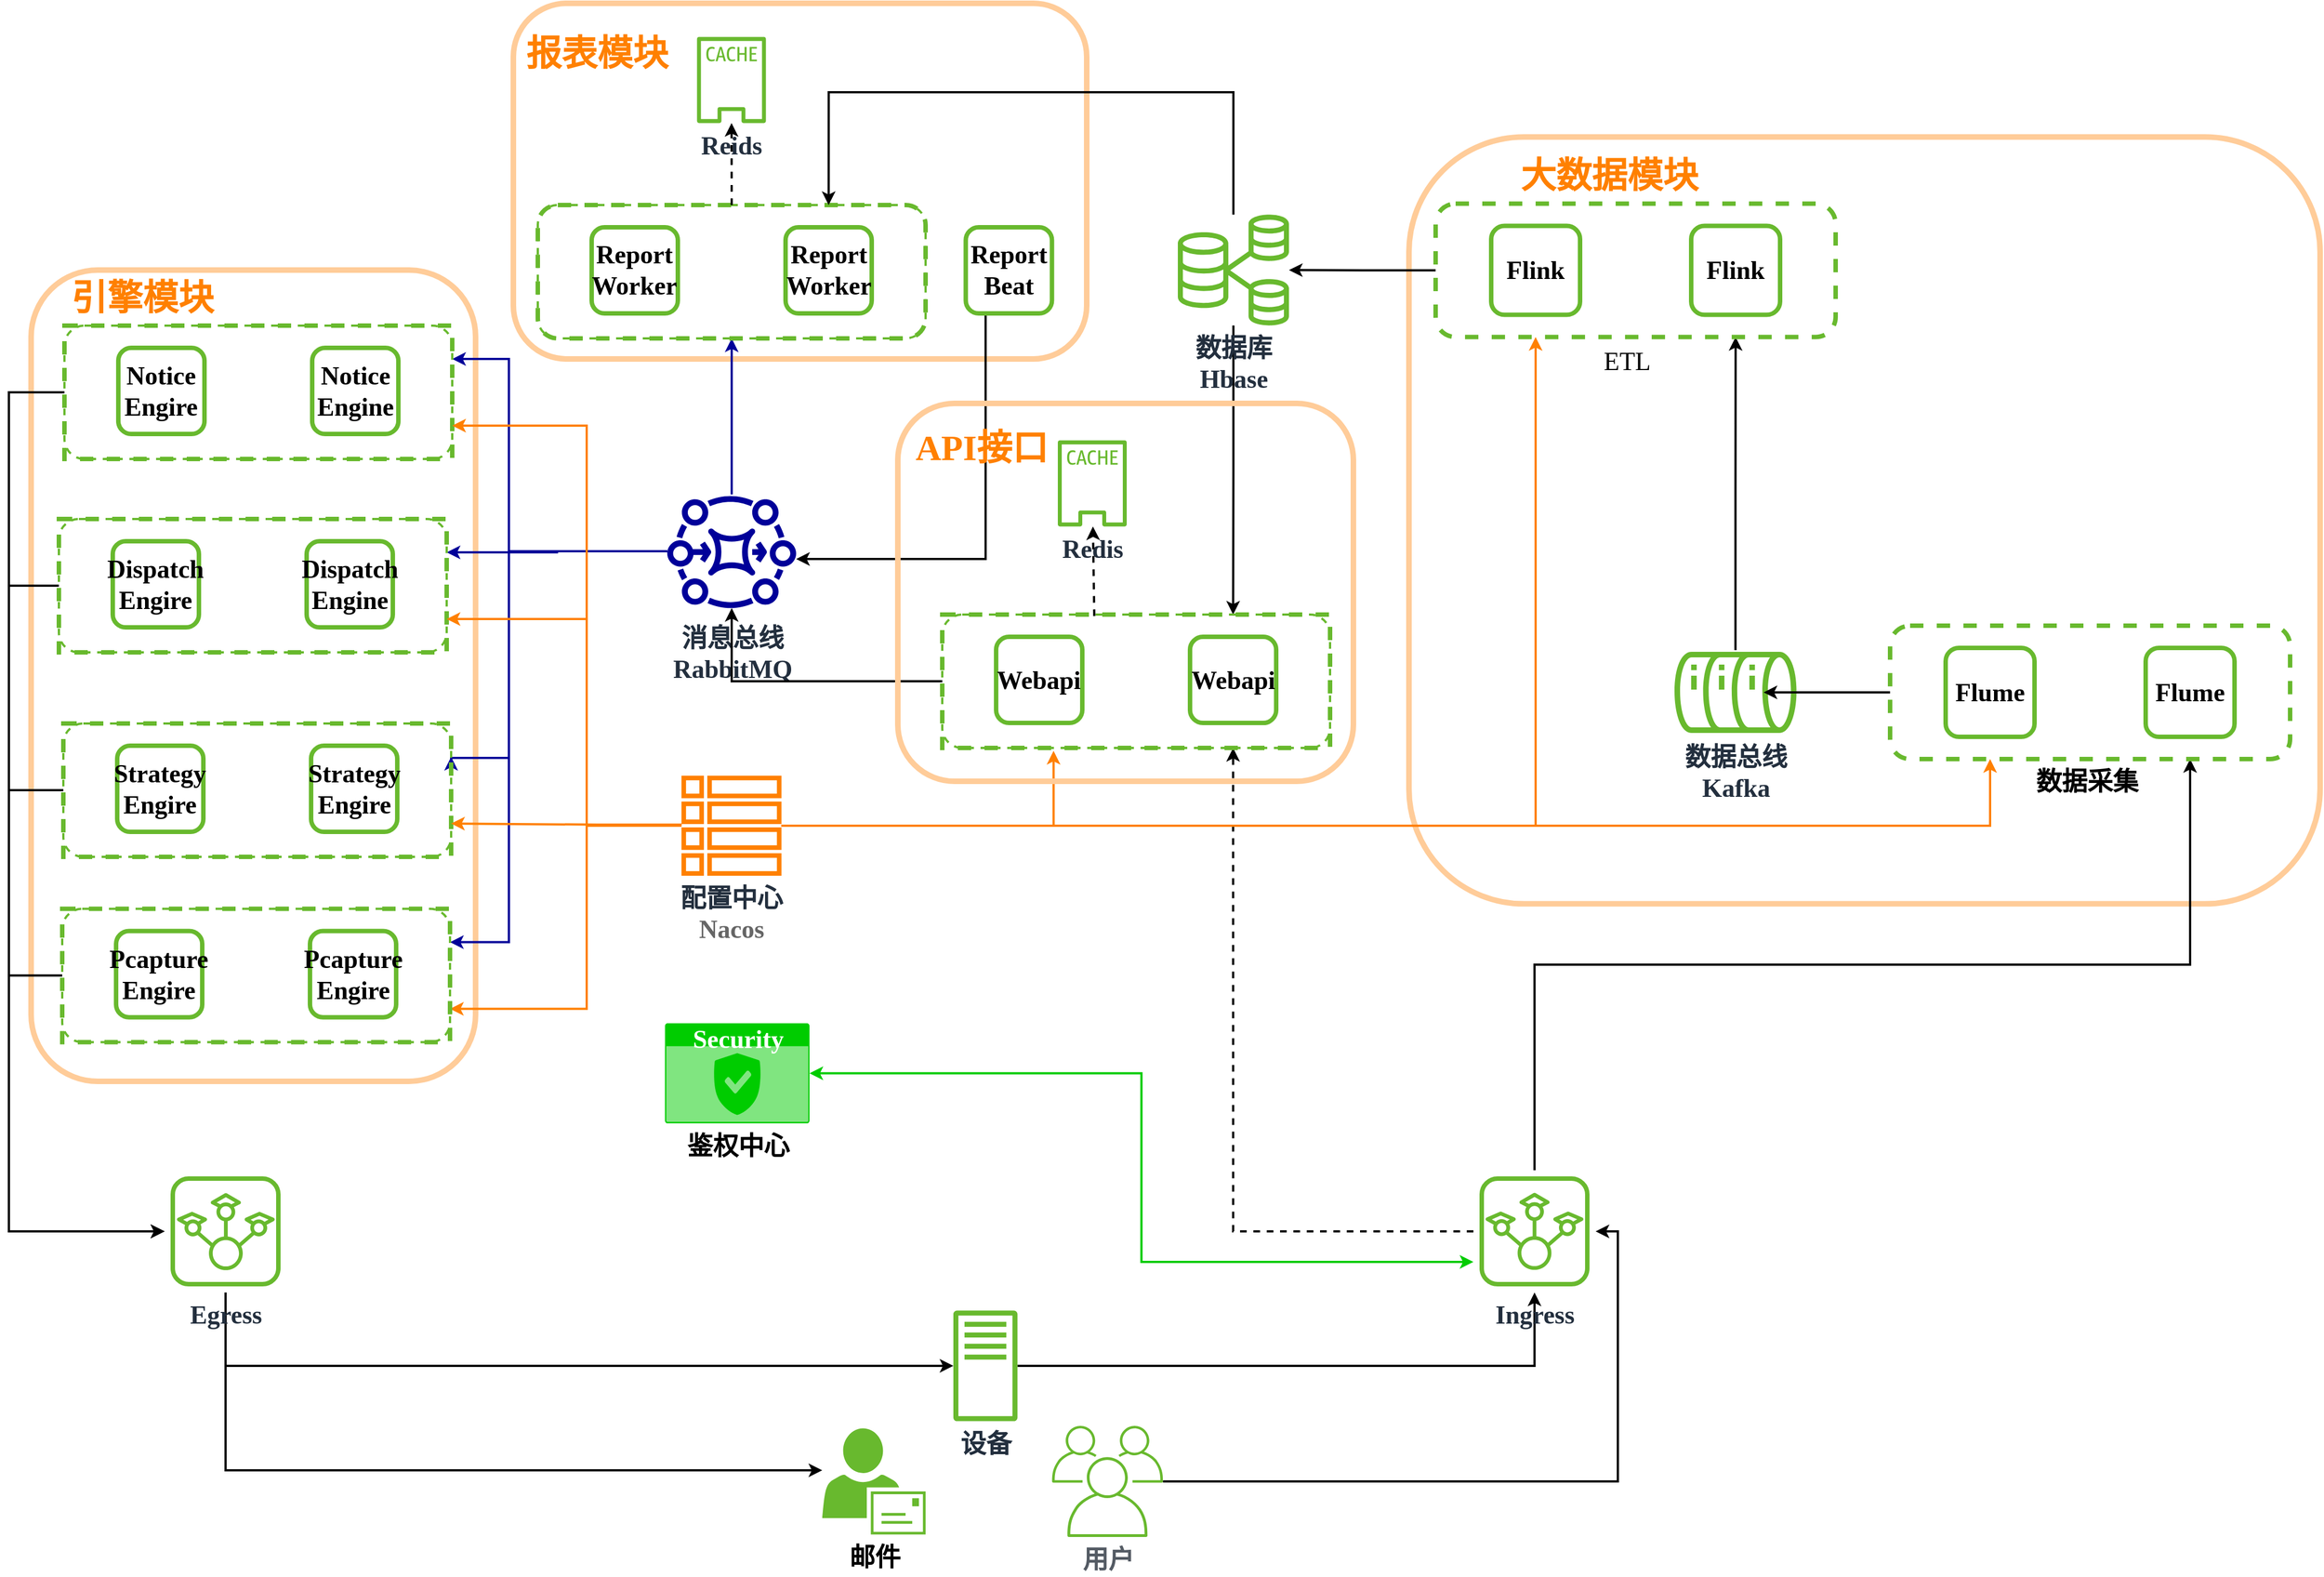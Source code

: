 <mxfile version="20.4.1" type="github">
  <diagram id="9oRhc1r4mWf8eJZ34Zwf" name="Page-1">
    <mxGraphModel dx="3549" dy="2004" grid="1" gridSize="10" guides="1" tooltips="1" connect="1" arrows="1" fold="1" page="1" pageScale="1" pageWidth="1169" pageHeight="827" math="0" shadow="0">
      <root>
        <mxCell id="0" />
        <mxCell id="1" parent="0" />
        <mxCell id="lge93pLNkwrm1VapkDIt-172" value="" style="rounded=1;whiteSpace=wrap;html=1;shadow=0;sketch=0;strokeColor=#FFCC99;strokeWidth=5;fillColor=none;gradientColor=none;fontStyle=1;fontFamily=Garamond;fontSize=23;" vertex="1" parent="1">
          <mxGeometry x="-606" y="-30" width="516" height="320" as="geometry" />
        </mxCell>
        <mxCell id="lge93pLNkwrm1VapkDIt-170" value="" style="rounded=1;whiteSpace=wrap;html=1;shadow=0;sketch=0;strokeColor=#FFCC99;strokeWidth=5;fillColor=none;gradientColor=none;fontStyle=1;fontFamily=Garamond;fontSize=23;" vertex="1" parent="1">
          <mxGeometry x="200" y="90.28" width="820" height="690" as="geometry" />
        </mxCell>
        <mxCell id="lge93pLNkwrm1VapkDIt-171" value="" style="rounded=1;whiteSpace=wrap;html=1;shadow=0;sketch=0;strokeColor=#FFCC99;strokeWidth=5;fillColor=none;gradientColor=none;fontStyle=1;fontFamily=Garamond;fontSize=23;" vertex="1" parent="1">
          <mxGeometry x="-1040" y="210" width="400" height="730" as="geometry" />
        </mxCell>
        <mxCell id="lge93pLNkwrm1VapkDIt-13" style="edgeStyle=orthogonalEdgeStyle;rounded=0;orthogonalLoop=1;jettySize=auto;html=1;exitX=0.5;exitY=1;exitDx=0;exitDy=0;exitPerimeter=0;entryX=0.75;entryY=1;entryDx=0;entryDy=0;strokeWidth=2;fontStyle=1;fontFamily=Garamond;fontSize=23;" edge="1" parent="1" source="lge93pLNkwrm1VapkDIt-24" target="lge93pLNkwrm1VapkDIt-21">
          <mxGeometry relative="1" as="geometry">
            <mxPoint x="320" y="710" as="sourcePoint" />
            <mxPoint x="320" y="640" as="targetPoint" />
          </mxGeometry>
        </mxCell>
        <mxCell id="lge93pLNkwrm1VapkDIt-35" style="edgeStyle=orthogonalEdgeStyle;rounded=0;orthogonalLoop=1;jettySize=auto;html=1;strokeColor=#000000;entryX=0;entryY=0.5;entryDx=0;entryDy=0;entryPerimeter=0;strokeWidth=2;fontStyle=1;fontFamily=Garamond;fontSize=23;" edge="1" parent="1" source="lge93pLNkwrm1VapkDIt-8" target="lge93pLNkwrm1VapkDIt-24">
          <mxGeometry relative="1" as="geometry">
            <mxPoint x="320" y="780" as="targetPoint" />
          </mxGeometry>
        </mxCell>
        <mxCell id="lge93pLNkwrm1VapkDIt-8" value="用户" style="sketch=0;outlineConnect=0;gradientColor=none;fontColor=#545B64;strokeColor=none;fillColor=#68B92E;dashed=0;verticalLabelPosition=bottom;verticalAlign=top;align=center;html=1;fontSize=23;fontStyle=1;aspect=fixed;shape=mxgraph.aws4.illustration_users;pointerEvents=1;strokeWidth=1;fontFamily=Garamond;" vertex="1" parent="1">
          <mxGeometry x="-121.28" y="1250" width="100" height="100" as="geometry" />
        </mxCell>
        <mxCell id="lge93pLNkwrm1VapkDIt-34" style="edgeStyle=orthogonalEdgeStyle;rounded=0;orthogonalLoop=1;jettySize=auto;html=1;strokeColor=#000000;strokeWidth=2;fontStyle=1;fontFamily=Garamond;fontSize=23;" edge="1" parent="1" source="lge93pLNkwrm1VapkDIt-9" target="lge93pLNkwrm1VapkDIt-24">
          <mxGeometry relative="1" as="geometry" />
        </mxCell>
        <mxCell id="lge93pLNkwrm1VapkDIt-9" value="设备" style="sketch=0;outlineConnect=0;fontColor=#232F3E;gradientColor=none;fillColor=#68B92E;strokeColor=none;dashed=0;verticalLabelPosition=bottom;verticalAlign=top;align=center;html=1;fontSize=23;fontStyle=1;aspect=fixed;pointerEvents=1;shape=mxgraph.aws4.traditional_server;fontFamily=Garamond;" vertex="1" parent="1">
          <mxGeometry x="-210" y="1146" width="57.69" height="100" as="geometry" />
        </mxCell>
        <mxCell id="lge93pLNkwrm1VapkDIt-175" style="edgeStyle=orthogonalEdgeStyle;rounded=0;orthogonalLoop=1;jettySize=auto;html=1;strokeColor=#000000;strokeWidth=2;entryX=0.75;entryY=1;entryDx=0;entryDy=0;fontStyle=1;fontFamily=Garamond;fontSize=23;dashed=1;" edge="1" parent="1" source="lge93pLNkwrm1VapkDIt-24" target="lge93pLNkwrm1VapkDIt-37">
          <mxGeometry relative="1" as="geometry">
            <mxPoint x="110" y="790" as="targetPoint" />
          </mxGeometry>
        </mxCell>
        <mxCell id="lge93pLNkwrm1VapkDIt-24" value="Ingress" style="sketch=0;points=[[0,0,0],[0.25,0,0],[0.5,0,0],[0.75,0,0],[1,0,0],[0,1,0],[0.25,1,0],[0.5,1,0],[0.75,1,0],[1,1,0],[0,0.25,0],[0,0.5,0],[0,0.75,0],[1,0.25,0],[1,0.5,0],[1,0.75,0]];outlineConnect=0;fontColor=#232F3E;gradientColor=none;gradientDirection=north;fillColor=none;strokeColor=#68B92E;dashed=0;verticalLabelPosition=bottom;verticalAlign=top;align=center;html=1;fontSize=23;fontStyle=1;aspect=fixed;shape=mxgraph.aws4.resourceIcon;resIcon=mxgraph.aws4.iot_sitewise;rounded=1;strokeWidth=1;direction=west;fontFamily=Garamond;" vertex="1" parent="1">
          <mxGeometry x="258" y="1020" width="110" height="110" as="geometry" />
        </mxCell>
        <mxCell id="lge93pLNkwrm1VapkDIt-135" style="edgeStyle=orthogonalEdgeStyle;rounded=0;orthogonalLoop=1;jettySize=auto;html=1;strokeColor=#000000;strokeWidth=2;entryX=0.75;entryY=1;entryDx=0;entryDy=0;fontStyle=1;fontFamily=Garamond;fontSize=23;" edge="1" parent="1" source="lge93pLNkwrm1VapkDIt-25" target="lge93pLNkwrm1VapkDIt-140">
          <mxGeometry relative="1" as="geometry">
            <mxPoint x="924" y="310" as="sourcePoint" />
          </mxGeometry>
        </mxCell>
        <mxCell id="lge93pLNkwrm1VapkDIt-25" value="数据总线&lt;br style=&quot;font-size: 23px;&quot;&gt;Kafka" style="sketch=0;outlineConnect=0;fontColor=#232F3E;gradientColor=none;fillColor=#68B92E;strokeColor=none;dashed=0;verticalLabelPosition=bottom;verticalAlign=top;align=center;html=1;fontSize=23;fontStyle=1;aspect=fixed;pointerEvents=1;shape=mxgraph.aws4.iot_analytics_data_store;rounded=1;strokeWidth=1;direction=south;shadow=0;perimeterSpacing=0;fontFamily=Garamond;" vertex="1" parent="1">
          <mxGeometry x="439" y="552" width="109.77" height="76" as="geometry" />
        </mxCell>
        <mxCell id="lge93pLNkwrm1VapkDIt-33" value="" style="group;fontStyle=1;fontFamily=Garamond;fontSize=23;strokeWidth=4;" vertex="1" connectable="0" parent="1">
          <mxGeometry x="633" y="530" width="360" height="120" as="geometry" />
        </mxCell>
        <mxCell id="lge93pLNkwrm1VapkDIt-21" value="" style="rounded=1;whiteSpace=wrap;html=1;strokeColor=#68B92E;fillColor=none;gradientColor=#68B92E;dashed=1;strokeWidth=4;fontStyle=1;fontFamily=Garamond;fontSize=23;" vertex="1" parent="lge93pLNkwrm1VapkDIt-33">
          <mxGeometry width="360" height="120" as="geometry" />
        </mxCell>
        <mxCell id="lge93pLNkwrm1VapkDIt-16" value="Flume" style="whiteSpace=wrap;html=1;aspect=fixed;strokeColor=#68B92E;fillColor=none;gradientColor=none;rounded=1;fontStyle=1;fontFamily=Garamond;fontSize=23;strokeWidth=4;" vertex="1" parent="lge93pLNkwrm1VapkDIt-33">
          <mxGeometry x="50" y="20" width="80" height="80" as="geometry" />
        </mxCell>
        <mxCell id="lge93pLNkwrm1VapkDIt-17" value="Flume" style="whiteSpace=wrap;html=1;aspect=fixed;strokeColor=#68B92E;fillColor=none;gradientColor=none;rounded=1;fontStyle=1;fontFamily=Garamond;fontSize=23;strokeWidth=4;" vertex="1" parent="lge93pLNkwrm1VapkDIt-33">
          <mxGeometry x="230" y="20" width="80" height="80" as="geometry" />
        </mxCell>
        <mxCell id="lge93pLNkwrm1VapkDIt-52" style="edgeStyle=orthogonalEdgeStyle;rounded=0;orthogonalLoop=1;jettySize=auto;html=1;entryX=0.5;entryY=1;entryDx=0;entryDy=0;strokeColor=#000099;strokeWidth=2;fontStyle=1;fontFamily=Garamond;fontSize=23;" edge="1" parent="1" source="lge93pLNkwrm1VapkDIt-45" target="lge93pLNkwrm1VapkDIt-48">
          <mxGeometry relative="1" as="geometry" />
        </mxCell>
        <mxCell id="lge93pLNkwrm1VapkDIt-63" style="edgeStyle=orthogonalEdgeStyle;rounded=0;orthogonalLoop=1;jettySize=auto;html=1;entryX=1;entryY=0.25;entryDx=0;entryDy=0;strokeColor=#000099;strokeWidth=2;fontStyle=1;fontFamily=Garamond;fontSize=23;" edge="1" parent="1" source="lge93pLNkwrm1VapkDIt-45" target="lge93pLNkwrm1VapkDIt-60">
          <mxGeometry relative="1" as="geometry">
            <Array as="points">
              <mxPoint x="-610" y="463" />
              <mxPoint x="-610" y="649" />
            </Array>
          </mxGeometry>
        </mxCell>
        <mxCell id="lge93pLNkwrm1VapkDIt-79" style="edgeStyle=orthogonalEdgeStyle;rounded=0;orthogonalLoop=1;jettySize=auto;html=1;entryX=1;entryY=0.25;entryDx=0;entryDy=0;strokeColor=#000099;strokeWidth=2;fontStyle=1;fontFamily=Garamond;fontSize=23;" edge="1" parent="1" source="lge93pLNkwrm1VapkDIt-45" target="lge93pLNkwrm1VapkDIt-76">
          <mxGeometry relative="1" as="geometry" />
        </mxCell>
        <mxCell id="lge93pLNkwrm1VapkDIt-93" style="edgeStyle=orthogonalEdgeStyle;rounded=0;orthogonalLoop=1;jettySize=auto;html=1;entryX=1;entryY=0.25;entryDx=0;entryDy=0;strokeColor=#000099;strokeWidth=2;fontStyle=1;fontFamily=Garamond;fontSize=23;" edge="1" parent="1" source="lge93pLNkwrm1VapkDIt-45" target="lge93pLNkwrm1VapkDIt-89">
          <mxGeometry relative="1" as="geometry">
            <Array as="points">
              <mxPoint x="-610" y="463" />
              <mxPoint x="-610" y="290" />
            </Array>
          </mxGeometry>
        </mxCell>
        <mxCell id="lge93pLNkwrm1VapkDIt-159" style="edgeStyle=orthogonalEdgeStyle;rounded=0;orthogonalLoop=1;jettySize=auto;html=1;entryX=1;entryY=0.25;entryDx=0;entryDy=0;strokeColor=#000099;strokeWidth=2;fontStyle=1;fontFamily=Garamond;fontSize=23;" edge="1" parent="1" source="lge93pLNkwrm1VapkDIt-45" target="lge93pLNkwrm1VapkDIt-155">
          <mxGeometry relative="1" as="geometry">
            <Array as="points">
              <mxPoint x="-610" y="463" />
              <mxPoint x="-610" y="815" />
            </Array>
          </mxGeometry>
        </mxCell>
        <mxCell id="lge93pLNkwrm1VapkDIt-45" value="消息总线&lt;br style=&quot;font-size: 23px;&quot;&gt;RabbitMQ" style="sketch=0;outlineConnect=0;fontColor=#232F3E;gradientColor=none;fillColor=#000099;strokeColor=none;dashed=0;verticalLabelPosition=bottom;verticalAlign=top;align=center;html=1;fontSize=23;fontStyle=1;aspect=fixed;pointerEvents=1;shape=mxgraph.aws4.mq_broker;rounded=1;shadow=0;strokeWidth=1;fontFamily=Garamond;" vertex="1" parent="1">
          <mxGeometry x="-467.5" y="405" width="116" height="116" as="geometry" />
        </mxCell>
        <mxCell id="lge93pLNkwrm1VapkDIt-46" style="rounded=0;orthogonalLoop=1;jettySize=auto;html=1;strokeColor=#000000;exitX=0;exitY=0.5;exitDx=0;exitDy=0;edgeStyle=orthogonalEdgeStyle;strokeWidth=2;fontStyle=1;fontFamily=Garamond;fontSize=23;" edge="1" parent="1" source="lge93pLNkwrm1VapkDIt-37" target="lge93pLNkwrm1VapkDIt-45">
          <mxGeometry relative="1" as="geometry" />
        </mxCell>
        <mxCell id="lge93pLNkwrm1VapkDIt-47" value="" style="group;fontStyle=1;fontFamily=Garamond;fontSize=23;strokeWidth=4;strokeColor=#68B92E;dashed=1;rounded=1;" vertex="1" connectable="0" parent="1">
          <mxGeometry x="-584" y="151.5" width="349" height="120" as="geometry" />
        </mxCell>
        <mxCell id="lge93pLNkwrm1VapkDIt-48" value="" style="rounded=1;whiteSpace=wrap;html=1;strokeColor=#68B92E;fillColor=none;gradientColor=#68B92E;dashed=1;strokeWidth=2;fontStyle=1;fontFamily=Garamond;fontSize=23;" vertex="1" parent="lge93pLNkwrm1VapkDIt-47">
          <mxGeometry width="349" height="120" as="geometry" />
        </mxCell>
        <mxCell id="lge93pLNkwrm1VapkDIt-49" value="Report Worker" style="whiteSpace=wrap;html=1;aspect=fixed;strokeColor=#68B92E;fillColor=none;gradientColor=#68B92E;rounded=1;fontStyle=1;fontFamily=Garamond;fontSize=23;strokeWidth=4;" vertex="1" parent="lge93pLNkwrm1VapkDIt-47">
          <mxGeometry x="48.472" y="20" width="77.556" height="77.556" as="geometry" />
        </mxCell>
        <mxCell id="lge93pLNkwrm1VapkDIt-50" value="Report Worker" style="whiteSpace=wrap;html=1;aspect=fixed;strokeColor=#68B92E;fillColor=none;gradientColor=#68B92E;rounded=1;fontStyle=1;fontFamily=Garamond;fontSize=23;strokeWidth=4;" vertex="1" parent="lge93pLNkwrm1VapkDIt-47">
          <mxGeometry x="222.972" y="20" width="77.556" height="77.556" as="geometry" />
        </mxCell>
        <mxCell id="lge93pLNkwrm1VapkDIt-54" style="edgeStyle=orthogonalEdgeStyle;rounded=0;orthogonalLoop=1;jettySize=auto;html=1;strokeColor=#000000;strokeWidth=2;fontStyle=1;fontFamily=Garamond;fontSize=23;" edge="1" parent="1" source="lge93pLNkwrm1VapkDIt-53" target="lge93pLNkwrm1VapkDIt-45">
          <mxGeometry relative="1" as="geometry">
            <mxPoint x="-300" y="500" as="targetPoint" />
            <Array as="points">
              <mxPoint x="-181" y="470" />
            </Array>
          </mxGeometry>
        </mxCell>
        <mxCell id="lge93pLNkwrm1VapkDIt-53" value="Report Beat" style="whiteSpace=wrap;html=1;aspect=fixed;strokeColor=#68B92E;fillColor=none;gradientColor=#68B92E;rounded=1;fontStyle=1;fontFamily=Garamond;fontSize=23;strokeWidth=4;" vertex="1" parent="1">
          <mxGeometry x="-198.838" y="171.5" width="77.556" height="77.556" as="geometry" />
        </mxCell>
        <mxCell id="lge93pLNkwrm1VapkDIt-59" value="" style="group;fontStyle=1;fontFamily=Garamond;fontSize=23;strokeColor=#68B92E;dashed=1;strokeWidth=4;" vertex="1" connectable="0" parent="1">
          <mxGeometry x="-1011" y="618" width="349" height="120" as="geometry" />
        </mxCell>
        <mxCell id="lge93pLNkwrm1VapkDIt-60" value="" style="rounded=1;whiteSpace=wrap;html=1;strokeColor=#68B92E;fillColor=none;gradientColor=#68B92E;dashed=1;strokeWidth=2;fontStyle=1;fontFamily=Garamond;fontSize=23;" vertex="1" parent="lge93pLNkwrm1VapkDIt-59">
          <mxGeometry width="349" height="120" as="geometry" />
        </mxCell>
        <mxCell id="lge93pLNkwrm1VapkDIt-61" value="Strategy Engire" style="whiteSpace=wrap;html=1;aspect=fixed;strokeColor=#68B92E;fillColor=none;gradientColor=#68B92E;rounded=1;fontStyle=1;fontFamily=Garamond;fontSize=23;strokeWidth=4;" vertex="1" parent="lge93pLNkwrm1VapkDIt-59">
          <mxGeometry x="48.472" y="20" width="77.556" height="77.556" as="geometry" />
        </mxCell>
        <mxCell id="lge93pLNkwrm1VapkDIt-62" value="Strategy Engire" style="whiteSpace=wrap;html=1;aspect=fixed;strokeColor=#68B92E;fillColor=none;gradientColor=#68B92E;rounded=1;fontStyle=1;fontFamily=Garamond;fontSize=23;strokeWidth=4;" vertex="1" parent="lge93pLNkwrm1VapkDIt-59">
          <mxGeometry x="222.972" y="20" width="77.556" height="77.556" as="geometry" />
        </mxCell>
        <mxCell id="lge93pLNkwrm1VapkDIt-85" style="edgeStyle=orthogonalEdgeStyle;rounded=0;orthogonalLoop=1;jettySize=auto;html=1;strokeColor=#000000;strokeWidth=2;fontStyle=1;fontFamily=Garamond;fontSize=23;" edge="1" parent="1" source="lge93pLNkwrm1VapkDIt-65" target="lge93pLNkwrm1VapkDIt-86">
          <mxGeometry relative="1" as="geometry">
            <mxPoint x="-360" y="1290" as="targetPoint" />
            <Array as="points">
              <mxPoint x="-865" y="1290" />
            </Array>
          </mxGeometry>
        </mxCell>
        <mxCell id="lge93pLNkwrm1VapkDIt-160" style="edgeStyle=orthogonalEdgeStyle;rounded=0;orthogonalLoop=1;jettySize=auto;html=1;strokeColor=#000000;strokeWidth=2;fontStyle=1;fontFamily=Garamond;fontSize=23;" edge="1" parent="1" source="lge93pLNkwrm1VapkDIt-65" target="lge93pLNkwrm1VapkDIt-9">
          <mxGeometry relative="1" as="geometry">
            <Array as="points">
              <mxPoint x="-865" y="1196" />
            </Array>
          </mxGeometry>
        </mxCell>
        <mxCell id="lge93pLNkwrm1VapkDIt-65" value="Egress" style="sketch=0;points=[[0,0,0],[0.25,0,0],[0.5,0,0],[0.75,0,0],[1,0,0],[0,1,0],[0.25,1,0],[0.5,1,0],[0.75,1,0],[1,1,0],[0,0.25,0],[0,0.5,0],[0,0.75,0],[1,0.25,0],[1,0.5,0],[1,0.75,0]];outlineConnect=0;fontColor=#232F3E;gradientColor=none;gradientDirection=north;fillColor=none;strokeColor=#68B92E;verticalLabelPosition=bottom;verticalAlign=top;align=center;html=1;fontSize=23;fontStyle=1;aspect=fixed;shape=mxgraph.aws4.resourceIcon;resIcon=mxgraph.aws4.iot_sitewise;rounded=1;strokeWidth=0;direction=west;fontFamily=Garamond;shadow=0;" vertex="1" parent="1">
          <mxGeometry x="-920" y="1020" width="110" height="110" as="geometry" />
        </mxCell>
        <mxCell id="lge93pLNkwrm1VapkDIt-75" value="" style="group;fontStyle=1;fontFamily=Garamond;fontSize=23;strokeColor=#68B92E;dashed=1;strokeWidth=4;" vertex="1" connectable="0" parent="1">
          <mxGeometry x="-1015" y="434" width="349" height="120" as="geometry" />
        </mxCell>
        <mxCell id="lge93pLNkwrm1VapkDIt-76" value="" style="rounded=1;whiteSpace=wrap;html=1;strokeColor=#68B92E;fillColor=none;gradientColor=#68B92E;dashed=1;strokeWidth=2;fontStyle=1;fontFamily=Garamond;fontSize=23;" vertex="1" parent="lge93pLNkwrm1VapkDIt-75">
          <mxGeometry width="349" height="120" as="geometry" />
        </mxCell>
        <mxCell id="lge93pLNkwrm1VapkDIt-77" value="Dispatch Engire" style="whiteSpace=wrap;html=1;aspect=fixed;strokeColor=#68B92E;fillColor=none;gradientColor=#68B92E;rounded=1;fontStyle=1;fontFamily=Garamond;fontSize=23;strokeWidth=4;" vertex="1" parent="lge93pLNkwrm1VapkDIt-75">
          <mxGeometry x="48.472" y="20" width="77.556" height="77.556" as="geometry" />
        </mxCell>
        <mxCell id="lge93pLNkwrm1VapkDIt-78" value="Dispatch Engine" style="whiteSpace=wrap;html=1;aspect=fixed;strokeColor=#68B92E;fillColor=none;gradientColor=#68B92E;rounded=1;fontStyle=1;fontFamily=Garamond;fontSize=23;strokeWidth=4;" vertex="1" parent="lge93pLNkwrm1VapkDIt-75">
          <mxGeometry x="222.972" y="20" width="77.556" height="77.556" as="geometry" />
        </mxCell>
        <mxCell id="lge93pLNkwrm1VapkDIt-86" value="邮件" style="sketch=0;pointerEvents=1;shadow=0;dashed=0;html=1;strokeColor=none;fillColor=#68B92E;labelPosition=center;verticalLabelPosition=bottom;verticalAlign=top;outlineConnect=0;align=center;shape=mxgraph.office.users.mail_user;rounded=1;strokeWidth=1;fontStyle=1;fontFamily=Garamond;fontSize=23;" vertex="1" parent="1">
          <mxGeometry x="-328" y="1252.25" width="93" height="95.5" as="geometry" />
        </mxCell>
        <mxCell id="lge93pLNkwrm1VapkDIt-88" value="" style="group;dashed=1;strokeWidth=4;fontStyle=1;fontFamily=Garamond;fontSize=23;strokeColor=#68B92E;" vertex="1" connectable="0" parent="1">
          <mxGeometry x="-1010" y="260" width="349" height="120" as="geometry" />
        </mxCell>
        <mxCell id="lge93pLNkwrm1VapkDIt-89" value="" style="rounded=1;whiteSpace=wrap;html=1;strokeColor=#68B92E;fillColor=none;gradientColor=#68B92E;dashed=1;strokeWidth=2;fontStyle=1;fontFamily=Garamond;fontSize=23;" vertex="1" parent="lge93pLNkwrm1VapkDIt-88">
          <mxGeometry width="349" height="120" as="geometry" />
        </mxCell>
        <mxCell id="lge93pLNkwrm1VapkDIt-90" value="Notice &lt;br style=&quot;font-size: 23px;&quot;&gt;Engire" style="whiteSpace=wrap;html=1;aspect=fixed;strokeColor=#68B92E;fillColor=none;gradientColor=#68B92E;rounded=1;fontStyle=1;fontFamily=Garamond;fontSize=23;strokeWidth=4;" vertex="1" parent="lge93pLNkwrm1VapkDIt-88">
          <mxGeometry x="48.472" y="20" width="77.556" height="77.556" as="geometry" />
        </mxCell>
        <mxCell id="lge93pLNkwrm1VapkDIt-91" value="Notice &lt;br style=&quot;font-size: 23px;&quot;&gt;Engine" style="whiteSpace=wrap;html=1;aspect=fixed;strokeColor=#68B92E;fillColor=none;gradientColor=#68B92E;rounded=1;fontStyle=1;fontFamily=Garamond;fontSize=23;strokeWidth=4;" vertex="1" parent="lge93pLNkwrm1VapkDIt-88">
          <mxGeometry x="222.972" y="20" width="77.556" height="77.556" as="geometry" />
        </mxCell>
        <mxCell id="lge93pLNkwrm1VapkDIt-103" style="edgeStyle=orthogonalEdgeStyle;rounded=0;orthogonalLoop=1;jettySize=auto;html=1;entryX=0.287;entryY=1.022;entryDx=0;entryDy=0;entryPerimeter=0;strokeColor=#FF8000;strokeWidth=2;fontStyle=1;fontFamily=Garamond;fontSize=23;" edge="1" parent="1" source="lge93pLNkwrm1VapkDIt-95" target="lge93pLNkwrm1VapkDIt-37">
          <mxGeometry relative="1" as="geometry" />
        </mxCell>
        <mxCell id="lge93pLNkwrm1VapkDIt-109" style="edgeStyle=orthogonalEdgeStyle;rounded=0;orthogonalLoop=1;jettySize=auto;html=1;entryX=1;entryY=0.75;entryDx=0;entryDy=0;strokeColor=#FF8000;strokeWidth=2;fontStyle=1;fontFamily=Garamond;fontSize=23;" edge="1" parent="1" source="lge93pLNkwrm1VapkDIt-95" target="lge93pLNkwrm1VapkDIt-76">
          <mxGeometry relative="1" as="geometry">
            <Array as="points">
              <mxPoint x="-540" y="709" />
              <mxPoint x="-540" y="524" />
            </Array>
          </mxGeometry>
        </mxCell>
        <mxCell id="lge93pLNkwrm1VapkDIt-110" style="edgeStyle=orthogonalEdgeStyle;rounded=0;orthogonalLoop=1;jettySize=auto;html=1;entryX=1;entryY=0.75;entryDx=0;entryDy=0;strokeColor=#FF8000;strokeWidth=2;fontStyle=1;fontFamily=Garamond;fontSize=23;" edge="1" parent="1" source="lge93pLNkwrm1VapkDIt-95" target="lge93pLNkwrm1VapkDIt-89">
          <mxGeometry relative="1" as="geometry">
            <Array as="points">
              <mxPoint x="-540" y="709" />
              <mxPoint x="-540" y="350" />
            </Array>
          </mxGeometry>
        </mxCell>
        <mxCell id="lge93pLNkwrm1VapkDIt-158" style="edgeStyle=orthogonalEdgeStyle;rounded=0;orthogonalLoop=1;jettySize=auto;html=1;entryX=1;entryY=0.75;entryDx=0;entryDy=0;strokeColor=#FF8000;strokeWidth=2;fontStyle=1;fontFamily=Garamond;fontSize=23;" edge="1" parent="1" source="lge93pLNkwrm1VapkDIt-95" target="lge93pLNkwrm1VapkDIt-155">
          <mxGeometry relative="1" as="geometry">
            <Array as="points">
              <mxPoint x="-540" y="710" />
              <mxPoint x="-540" y="875" />
            </Array>
          </mxGeometry>
        </mxCell>
        <mxCell id="lge93pLNkwrm1VapkDIt-168" style="edgeStyle=orthogonalEdgeStyle;rounded=0;orthogonalLoop=1;jettySize=auto;html=1;entryX=0.25;entryY=1;entryDx=0;entryDy=0;strokeColor=#FF8000;strokeWidth=2;fontStyle=1;fontFamily=Garamond;fontSize=23;" edge="1" parent="1" source="lge93pLNkwrm1VapkDIt-95" target="lge93pLNkwrm1VapkDIt-140">
          <mxGeometry relative="1" as="geometry" />
        </mxCell>
        <mxCell id="lge93pLNkwrm1VapkDIt-95" value="配置中心&lt;br style=&quot;font-size: 23px;&quot;&gt;&lt;span style=&quot;color: rgb(102, 102, 102); font-size: 23px; text-align: start; background-color: rgb(255, 255, 255);&quot;&gt;Nacos&lt;/span&gt;" style="sketch=0;outlineConnect=0;fontColor=#232F3E;gradientColor=none;fillColor=#FF8000;strokeColor=none;dashed=0;verticalLabelPosition=bottom;verticalAlign=top;align=center;html=1;fontSize=23;fontStyle=1;aspect=fixed;pointerEvents=1;shape=mxgraph.aws4.table;rounded=1;shadow=0;strokeWidth=1;fontFamily=Garamond;" vertex="1" parent="1">
          <mxGeometry x="-454.71" y="665" width="90" height="90" as="geometry" />
        </mxCell>
        <mxCell id="lge93pLNkwrm1VapkDIt-102" value="" style="endArrow=classic;html=1;rounded=0;strokeColor=#FF8000;strokeWidth=2;entryX=0.25;entryY=1;entryDx=0;entryDy=0;edgeStyle=orthogonalEdgeStyle;fontStyle=1;fontFamily=Garamond;fontSize=23;" edge="1" parent="1" source="lge93pLNkwrm1VapkDIt-95" target="lge93pLNkwrm1VapkDIt-21">
          <mxGeometry width="50" height="50" relative="1" as="geometry">
            <mxPoint x="-370" y="670" as="sourcePoint" />
            <mxPoint x="-320" y="620" as="targetPoint" />
          </mxGeometry>
        </mxCell>
        <mxCell id="lge93pLNkwrm1VapkDIt-113" value="" style="endArrow=classic;html=1;rounded=0;strokeColor=#FF8000;strokeWidth=2;entryX=1;entryY=0.75;entryDx=0;entryDy=0;fontStyle=1;fontFamily=Garamond;fontSize=23;" edge="1" parent="1" source="lge93pLNkwrm1VapkDIt-95" target="lge93pLNkwrm1VapkDIt-60">
          <mxGeometry width="50" height="50" relative="1" as="geometry">
            <mxPoint x="-360" y="670" as="sourcePoint" />
            <mxPoint x="-310" y="620" as="targetPoint" />
          </mxGeometry>
        </mxCell>
        <mxCell id="lge93pLNkwrm1VapkDIt-146" style="edgeStyle=orthogonalEdgeStyle;rounded=0;orthogonalLoop=1;jettySize=auto;html=1;entryX=0.75;entryY=0;entryDx=0;entryDy=0;strokeColor=#000000;strokeWidth=2;fontStyle=1;fontFamily=Garamond;fontSize=23;" edge="1" parent="1" source="lge93pLNkwrm1VapkDIt-134" target="lge93pLNkwrm1VapkDIt-37">
          <mxGeometry relative="1" as="geometry" />
        </mxCell>
        <mxCell id="lge93pLNkwrm1VapkDIt-134" value="数据库&lt;br style=&quot;font-size: 23px;&quot;&gt;Hbase" style="sketch=0;outlineConnect=0;fontColor=#232F3E;gradientColor=none;fillColor=#68B92E;strokeColor=none;dashed=0;verticalLabelPosition=bottom;verticalAlign=top;align=center;html=1;fontSize=23;fontStyle=1;aspect=fixed;pointerEvents=1;shape=mxgraph.aws4.rds_multi_az_db_cluster;rounded=1;shadow=0;strokeWidth=1;fontFamily=Garamond;" vertex="1" parent="1">
          <mxGeometry x="-8" y="160" width="100" height="100" as="geometry" />
        </mxCell>
        <mxCell id="lge93pLNkwrm1VapkDIt-136" style="edgeStyle=orthogonalEdgeStyle;rounded=0;orthogonalLoop=1;jettySize=auto;html=1;strokeColor=#000000;strokeWidth=2;fontStyle=1;fontFamily=Garamond;fontSize=23;" edge="1" parent="1" source="lge93pLNkwrm1VapkDIt-21" target="lge93pLNkwrm1VapkDIt-25">
          <mxGeometry relative="1" as="geometry" />
        </mxCell>
        <mxCell id="lge93pLNkwrm1VapkDIt-138" value="Reids" style="sketch=0;outlineConnect=0;fontColor=#232F3E;gradientColor=none;fillColor=#68B92E;strokeColor=none;dashed=0;verticalLabelPosition=bottom;verticalAlign=top;align=center;html=1;fontSize=23;fontStyle=1;aspect=fixed;pointerEvents=1;shape=mxgraph.aws4.cached_volume;rounded=1;shadow=0;strokeWidth=1;fontFamily=Garamond;" vertex="1" parent="1">
          <mxGeometry x="-440.71" width="62" height="78" as="geometry" />
        </mxCell>
        <mxCell id="lge93pLNkwrm1VapkDIt-139" value="" style="group;strokeColor=none;rounded=1;fontStyle=1;fontFamily=Garamond;fontSize=23;" vertex="1" connectable="0" parent="1">
          <mxGeometry x="224" y="150.28" width="797.5" height="630" as="geometry" />
        </mxCell>
        <mxCell id="lge93pLNkwrm1VapkDIt-140" value="" style="rounded=1;whiteSpace=wrap;html=1;strokeColor=#68B92E;fillColor=none;gradientColor=#68B92E;dashed=1;strokeWidth=4;fontStyle=1;fontFamily=Garamond;fontSize=23;" vertex="1" parent="lge93pLNkwrm1VapkDIt-139">
          <mxGeometry width="360" height="120" as="geometry" />
        </mxCell>
        <mxCell id="lge93pLNkwrm1VapkDIt-141" value="Flink" style="whiteSpace=wrap;html=1;aspect=fixed;strokeColor=#68B92E;fillColor=none;gradientColor=#68B92E;rounded=1;fontStyle=1;fontFamily=Garamond;fontSize=23;strokeWidth=4;" vertex="1" parent="lge93pLNkwrm1VapkDIt-139">
          <mxGeometry x="50" y="20" width="80" height="80" as="geometry" />
        </mxCell>
        <mxCell id="lge93pLNkwrm1VapkDIt-142" value="Flink" style="whiteSpace=wrap;html=1;aspect=fixed;strokeColor=#68B92E;fillColor=none;gradientColor=none;rounded=1;fontStyle=1;fontFamily=Garamond;fontSize=23;strokeWidth=4;" vertex="1" parent="lge93pLNkwrm1VapkDIt-139">
          <mxGeometry x="230" y="20" width="80" height="80" as="geometry" />
        </mxCell>
        <mxCell id="lge93pLNkwrm1VapkDIt-145" style="edgeStyle=orthogonalEdgeStyle;rounded=0;orthogonalLoop=1;jettySize=auto;html=1;strokeColor=#000000;strokeWidth=2;fontStyle=1;fontFamily=Garamond;fontSize=23;" edge="1" parent="1" source="lge93pLNkwrm1VapkDIt-140" target="lge93pLNkwrm1VapkDIt-134">
          <mxGeometry relative="1" as="geometry" />
        </mxCell>
        <mxCell id="lge93pLNkwrm1VapkDIt-149" value="Security" style="html=1;strokeColor=none;fillColor=#00CC00;labelPosition=center;verticalLabelPosition=middle;verticalAlign=top;align=center;fontSize=23;outlineConnect=0;spacingTop=-6;fontColor=#FFFFFF;sketch=0;shape=mxgraph.sitemap.security;rounded=1;shadow=0;dashed=1;strokeWidth=1;fontStyle=1;fontFamily=Garamond;" vertex="1" parent="1">
          <mxGeometry x="-469.5" y="887.78" width="130" height="90" as="geometry" />
        </mxCell>
        <mxCell id="lge93pLNkwrm1VapkDIt-151" value="" style="endArrow=classic;startArrow=classic;html=1;rounded=0;strokeColor=#00CC00;strokeWidth=2;exitX=1;exitY=0.5;exitDx=0;exitDy=0;exitPerimeter=0;entryX=1;entryY=0.25;entryDx=0;entryDy=0;entryPerimeter=0;edgeStyle=orthogonalEdgeStyle;fontStyle=1;fontFamily=Garamond;fontSize=23;" edge="1" parent="1" source="lge93pLNkwrm1VapkDIt-149" target="lge93pLNkwrm1VapkDIt-24">
          <mxGeometry width="50" height="50" relative="1" as="geometry">
            <mxPoint x="80" y="840" as="sourcePoint" />
            <mxPoint x="130" y="790" as="targetPoint" />
          </mxGeometry>
        </mxCell>
        <mxCell id="lge93pLNkwrm1VapkDIt-154" value="" style="group;fontStyle=1;fontFamily=Garamond;fontSize=23;strokeColor=#68B92E;dashed=1;strokeWidth=4;" vertex="1" connectable="0" parent="1">
          <mxGeometry x="-1012" y="784.78" width="349" height="120" as="geometry" />
        </mxCell>
        <mxCell id="lge93pLNkwrm1VapkDIt-155" value="" style="rounded=1;whiteSpace=wrap;html=1;strokeColor=#68B92E;fillColor=none;gradientColor=#68B92E;dashed=1;strokeWidth=2;fontStyle=1;fontFamily=Garamond;fontSize=23;" vertex="1" parent="lge93pLNkwrm1VapkDIt-154">
          <mxGeometry width="349" height="120" as="geometry" />
        </mxCell>
        <mxCell id="lge93pLNkwrm1VapkDIt-156" value="Pcapture&lt;br style=&quot;font-size: 23px;&quot;&gt;Engire" style="whiteSpace=wrap;html=1;aspect=fixed;strokeColor=#68B92E;fillColor=none;gradientColor=#68B92E;rounded=1;fontStyle=1;fontFamily=Garamond;fontSize=23;strokeWidth=4;" vertex="1" parent="lge93pLNkwrm1VapkDIt-154">
          <mxGeometry x="48.472" y="20" width="77.556" height="77.556" as="geometry" />
        </mxCell>
        <mxCell id="lge93pLNkwrm1VapkDIt-157" value="Pcapture&lt;br style=&quot;font-size: 23px;&quot;&gt;Engire" style="whiteSpace=wrap;html=1;aspect=fixed;strokeColor=#68B92E;fillColor=none;gradientColor=#68B92E;rounded=1;fontStyle=1;fontFamily=Garamond;fontSize=23;strokeWidth=4;" vertex="1" parent="lge93pLNkwrm1VapkDIt-154">
          <mxGeometry x="222.972" y="20" width="77.556" height="77.556" as="geometry" />
        </mxCell>
        <mxCell id="lge93pLNkwrm1VapkDIt-164" style="edgeStyle=orthogonalEdgeStyle;rounded=0;orthogonalLoop=1;jettySize=auto;html=1;exitX=0;exitY=0.5;exitDx=0;exitDy=0;entryX=1;entryY=0.5;entryDx=0;entryDy=0;entryPerimeter=0;strokeColor=#000000;strokeWidth=2;fontStyle=1;fontFamily=Garamond;fontSize=23;" edge="1" parent="1" source="lge93pLNkwrm1VapkDIt-155" target="lge93pLNkwrm1VapkDIt-65">
          <mxGeometry relative="1" as="geometry">
            <Array as="points">
              <mxPoint x="-1060" y="845" />
              <mxPoint x="-1060" y="1075" />
            </Array>
          </mxGeometry>
        </mxCell>
        <mxCell id="lge93pLNkwrm1VapkDIt-165" style="edgeStyle=orthogonalEdgeStyle;rounded=0;orthogonalLoop=1;jettySize=auto;html=1;entryX=1;entryY=0.5;entryDx=0;entryDy=0;entryPerimeter=0;strokeColor=#000000;strokeWidth=2;fontStyle=1;fontFamily=Garamond;fontSize=23;" edge="1" parent="1" source="lge93pLNkwrm1VapkDIt-60" target="lge93pLNkwrm1VapkDIt-65">
          <mxGeometry relative="1" as="geometry">
            <Array as="points">
              <mxPoint x="-1060" y="678" />
              <mxPoint x="-1060" y="1075" />
            </Array>
          </mxGeometry>
        </mxCell>
        <mxCell id="lge93pLNkwrm1VapkDIt-166" style="edgeStyle=orthogonalEdgeStyle;rounded=0;orthogonalLoop=1;jettySize=auto;html=1;entryX=1;entryY=0.5;entryDx=0;entryDy=0;entryPerimeter=0;strokeColor=#000000;strokeWidth=2;fontStyle=1;fontFamily=Garamond;fontSize=23;" edge="1" parent="1" source="lge93pLNkwrm1VapkDIt-76" target="lge93pLNkwrm1VapkDIt-65">
          <mxGeometry relative="1" as="geometry">
            <Array as="points">
              <mxPoint x="-1060" y="494" />
              <mxPoint x="-1060" y="1075" />
            </Array>
          </mxGeometry>
        </mxCell>
        <mxCell id="lge93pLNkwrm1VapkDIt-167" style="edgeStyle=orthogonalEdgeStyle;rounded=0;orthogonalLoop=1;jettySize=auto;html=1;entryX=1;entryY=0.5;entryDx=0;entryDy=0;entryPerimeter=0;strokeColor=#000000;strokeWidth=2;fontStyle=1;fontFamily=Garamond;fontSize=23;" edge="1" parent="1" source="lge93pLNkwrm1VapkDIt-89" target="lge93pLNkwrm1VapkDIt-65">
          <mxGeometry relative="1" as="geometry">
            <Array as="points">
              <mxPoint x="-1060" y="320" />
              <mxPoint x="-1060" y="1075" />
            </Array>
          </mxGeometry>
        </mxCell>
        <mxCell id="lge93pLNkwrm1VapkDIt-176" value="大数据模块" style="text;html=1;align=center;verticalAlign=middle;resizable=0;points=[];autosize=1;strokeColor=none;fillColor=none;fontSize=32;fontFamily=Garamond;fontColor=#FF8000;fontStyle=1" vertex="1" parent="1">
          <mxGeometry x="290" y="100.28" width="180" height="50" as="geometry" />
        </mxCell>
        <mxCell id="lge93pLNkwrm1VapkDIt-177" value="&lt;b&gt;报表模块&lt;/b&gt;" style="text;html=1;align=center;verticalAlign=middle;resizable=0;points=[];autosize=1;strokeColor=none;fillColor=none;fontSize=32;fontFamily=Garamond;fontColor=#FF8000;" vertex="1" parent="1">
          <mxGeometry x="-606" y="-10" width="150" height="50" as="geometry" />
        </mxCell>
        <mxCell id="lge93pLNkwrm1VapkDIt-178" value="&lt;b&gt;引擎模块&lt;/b&gt;" style="text;html=1;align=center;verticalAlign=middle;resizable=0;points=[];autosize=1;strokeColor=none;fillColor=none;fontSize=32;fontFamily=Garamond;fontColor=#FF8000;" vertex="1" parent="1">
          <mxGeometry x="-1015" y="210" width="150" height="50" as="geometry" />
        </mxCell>
        <mxCell id="lge93pLNkwrm1VapkDIt-180" value="" style="whiteSpace=wrap;html=1;aspect=fixed;rounded=1;shadow=0;sketch=0;strokeColor=#68B92E;strokeWidth=4;fontFamily=Garamond;fontSize=32;fontColor=#FF8000;fillColor=none;gradientColor=none;" vertex="1" parent="1">
          <mxGeometry x="-912.5" y="1027.5" width="95" height="95" as="geometry" />
        </mxCell>
        <mxCell id="lge93pLNkwrm1VapkDIt-181" value="" style="whiteSpace=wrap;html=1;aspect=fixed;rounded=1;shadow=0;sketch=0;strokeColor=#68B92E;strokeWidth=4;fontFamily=Garamond;fontSize=32;fontColor=#FF8000;fillColor=none;gradientColor=none;" vertex="1" parent="1">
          <mxGeometry x="265.5" y="1027.5" width="95" height="95" as="geometry" />
        </mxCell>
        <mxCell id="lge93pLNkwrm1VapkDIt-182" value="&lt;span style=&quot;font-size: 23px;&quot;&gt;&lt;font color=&quot;#000000&quot; style=&quot;font-size: 23px;&quot;&gt;鉴权中心&lt;/font&gt;&lt;/span&gt;" style="text;html=1;align=center;verticalAlign=middle;resizable=0;points=[];autosize=1;strokeColor=none;fillColor=none;fontSize=23;fontFamily=Garamond;fontColor=#FF8000;fontStyle=1" vertex="1" parent="1">
          <mxGeometry x="-464.5" y="977.78" width="120" height="40" as="geometry" />
        </mxCell>
        <mxCell id="lge93pLNkwrm1VapkDIt-183" value="" style="group" vertex="1" connectable="0" parent="1">
          <mxGeometry x="-260" y="330" width="410" height="340" as="geometry" />
        </mxCell>
        <mxCell id="lge93pLNkwrm1VapkDIt-173" value="" style="rounded=1;whiteSpace=wrap;html=1;shadow=0;sketch=0;strokeColor=#FFCC99;strokeWidth=5;fillColor=none;gradientColor=none;fontStyle=1;fontFamily=Garamond;fontSize=23;" vertex="1" parent="lge93pLNkwrm1VapkDIt-183">
          <mxGeometry width="410" height="340" as="geometry" />
        </mxCell>
        <mxCell id="lge93pLNkwrm1VapkDIt-36" value="" style="group;fontStyle=1;fontFamily=Garamond;fontSize=23;strokeColor=#68B92E;dashed=1;strokeWidth=4;" vertex="1" connectable="0" parent="lge93pLNkwrm1VapkDIt-183">
          <mxGeometry x="40" y="190" width="349" height="120" as="geometry" />
        </mxCell>
        <mxCell id="lge93pLNkwrm1VapkDIt-37" value="" style="rounded=1;whiteSpace=wrap;html=1;strokeColor=#68B92E;fillColor=none;gradientColor=#68B92E;dashed=1;strokeWidth=2;fontStyle=1;fontFamily=Garamond;fontSize=23;" vertex="1" parent="lge93pLNkwrm1VapkDIt-36">
          <mxGeometry width="349" height="120" as="geometry" />
        </mxCell>
        <mxCell id="lge93pLNkwrm1VapkDIt-38" value="Webapi" style="whiteSpace=wrap;html=1;aspect=fixed;strokeColor=#68B92E;fillColor=none;gradientColor=#68B92E;rounded=1;fontStyle=1;fontFamily=Garamond;fontSize=23;strokeWidth=4;" vertex="1" parent="lge93pLNkwrm1VapkDIt-36">
          <mxGeometry x="48.472" y="20" width="77.556" height="77.556" as="geometry" />
        </mxCell>
        <mxCell id="lge93pLNkwrm1VapkDIt-39" value="Webapi" style="whiteSpace=wrap;html=1;aspect=fixed;strokeColor=#68B92E;fillColor=none;gradientColor=#68B92E;rounded=1;fontStyle=1;fontFamily=Garamond;fontSize=23;strokeWidth=4;" vertex="1" parent="lge93pLNkwrm1VapkDIt-36">
          <mxGeometry x="222.972" y="20" width="77.556" height="77.556" as="geometry" />
        </mxCell>
        <mxCell id="lge93pLNkwrm1VapkDIt-137" value="Redis" style="sketch=0;outlineConnect=0;fontColor=#232F3E;gradientColor=none;fillColor=#68B92E;strokeColor=none;dashed=0;verticalLabelPosition=bottom;verticalAlign=top;align=center;html=1;fontSize=23;fontStyle=1;aspect=fixed;pointerEvents=1;shape=mxgraph.aws4.cached_volume;rounded=1;shadow=0;strokeWidth=1;fontFamily=Garamond;" vertex="1" parent="lge93pLNkwrm1VapkDIt-183">
          <mxGeometry x="144" y="33" width="62" height="78" as="geometry" />
        </mxCell>
        <mxCell id="lge93pLNkwrm1VapkDIt-147" value="" style="endArrow=classic;startArrow=none;html=1;rounded=0;strokeColor=#000000;strokeWidth=2;exitX=0.392;exitY=0.011;exitDx=0;exitDy=0;exitPerimeter=0;dashed=1;fontStyle=1;fontFamily=Garamond;fontSize=23;startFill=0;" edge="1" parent="lge93pLNkwrm1VapkDIt-183" source="lge93pLNkwrm1VapkDIt-37" target="lge93pLNkwrm1VapkDIt-137">
          <mxGeometry width="50" height="50" relative="1" as="geometry">
            <mxPoint x="300" y="330" as="sourcePoint" />
            <mxPoint x="350" y="280" as="targetPoint" />
          </mxGeometry>
        </mxCell>
        <mxCell id="lge93pLNkwrm1VapkDIt-179" value="&lt;b&gt;API接口&lt;/b&gt;" style="text;html=1;align=center;verticalAlign=middle;resizable=0;points=[];autosize=1;strokeColor=none;fillColor=none;fontSize=32;fontFamily=Garamond;fontColor=#FF8000;" vertex="1" parent="lge93pLNkwrm1VapkDIt-183">
          <mxGeometry x="5" y="15" width="140" height="50" as="geometry" />
        </mxCell>
        <mxCell id="lge93pLNkwrm1VapkDIt-185" value="" style="endArrow=none;startArrow=classic;html=1;rounded=0;strokeColor=#000000;strokeWidth=2;fontFamily=Garamond;fontSize=23;fontColor=#000000;exitX=0.75;exitY=0;exitDx=0;exitDy=0;edgeStyle=orthogonalEdgeStyle;startFill=1;endFill=0;" edge="1" parent="1" source="lge93pLNkwrm1VapkDIt-48" target="lge93pLNkwrm1VapkDIt-134">
          <mxGeometry width="50" height="50" relative="1" as="geometry">
            <mxPoint x="20" y="40" as="sourcePoint" />
            <mxPoint x="-230" y="290" as="targetPoint" />
            <Array as="points">
              <mxPoint x="-322" y="50" />
              <mxPoint x="42" y="50" />
            </Array>
          </mxGeometry>
        </mxCell>
        <mxCell id="lge93pLNkwrm1VapkDIt-186" value="" style="endArrow=classic;html=1;rounded=0;strokeColor=#000000;strokeWidth=2;fontFamily=Garamond;fontSize=23;fontColor=#000000;exitX=0.5;exitY=0;exitDx=0;exitDy=0;dashed=1;" edge="1" parent="1" source="lge93pLNkwrm1VapkDIt-48" target="lge93pLNkwrm1VapkDIt-138">
          <mxGeometry width="50" height="50" relative="1" as="geometry">
            <mxPoint x="-280" y="500" as="sourcePoint" />
            <mxPoint x="-230" y="450" as="targetPoint" />
          </mxGeometry>
        </mxCell>
        <mxCell id="lge93pLNkwrm1VapkDIt-187" value="&lt;b&gt;数据采集&lt;/b&gt;" style="text;html=1;align=center;verticalAlign=middle;resizable=0;points=[];autosize=1;strokeColor=none;fillColor=none;fontSize=23;fontFamily=Garamond;fontColor=#000000;" vertex="1" parent="1">
          <mxGeometry x="750" y="650" width="120" height="40" as="geometry" />
        </mxCell>
        <mxCell id="lge93pLNkwrm1VapkDIt-188" value="ETL" style="text;html=1;align=center;verticalAlign=middle;resizable=0;points=[];autosize=1;strokeColor=none;fillColor=none;fontSize=23;fontFamily=Garamond;fontColor=#000000;" vertex="1" parent="1">
          <mxGeometry x="360.5" y="271.5" width="70" height="40" as="geometry" />
        </mxCell>
      </root>
    </mxGraphModel>
  </diagram>
</mxfile>
